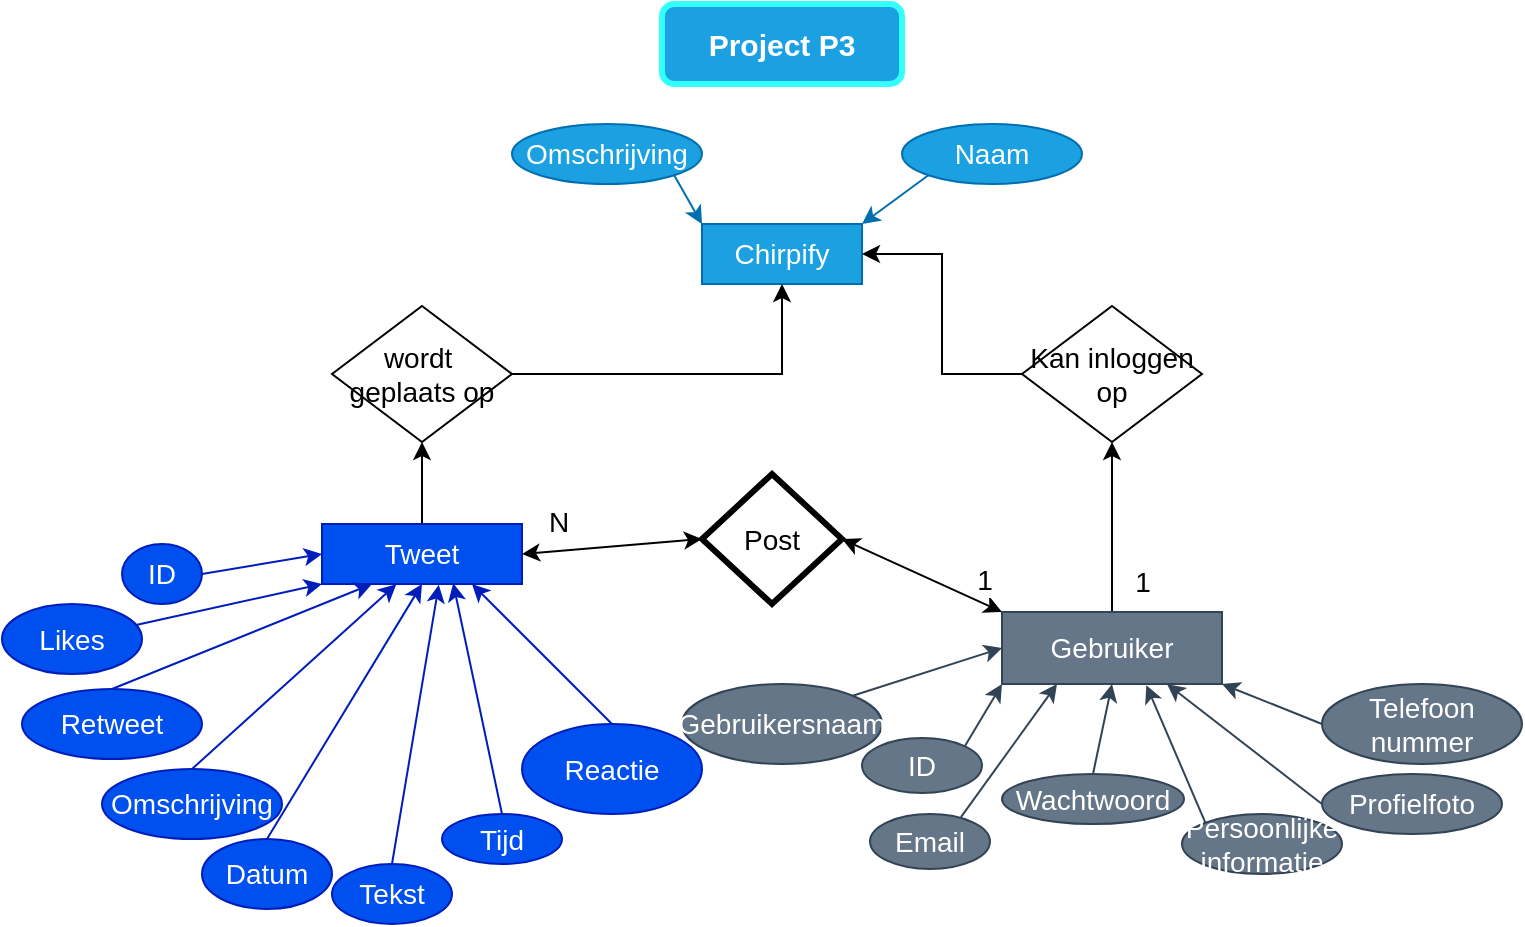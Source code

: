 <mxfile version="21.0.10" type="device"><diagram name="Pagina-1" id="caqHhN4inAc2GFwxBxai"><mxGraphModel dx="747" dy="430" grid="1" gridSize="10" guides="1" tooltips="1" connect="1" arrows="1" fold="1" page="1" pageScale="1" pageWidth="1169" pageHeight="827" math="0" shadow="0"><root><mxCell id="0"/><mxCell id="1" parent="0"/><mxCell id="gJE94Cc-9c8HY1eeB2Wd-1" value="Project P3" style="rounded=1;whiteSpace=wrap;html=1;fontSize=15;glass=0;strokeWidth=3;shadow=0;fillColor=#1BA1E2;fontColor=#ffffff;strokeColor=#33FFFF;spacing=3;fontStyle=1" parent="1" vertex="1"><mxGeometry x="400" y="170" width="120" height="40" as="geometry"/></mxCell><mxCell id="gJE94Cc-9c8HY1eeB2Wd-2" value="Gebruikersnaam" style="ellipse;whiteSpace=wrap;html=1;strokeWidth=1;fontSize=14;fillColor=#647687;fontColor=#ffffff;strokeColor=#314354;" parent="1" vertex="1"><mxGeometry x="410" y="510" width="100" height="40" as="geometry"/></mxCell><mxCell id="gJE94Cc-9c8HY1eeB2Wd-3" value="Email" style="ellipse;whiteSpace=wrap;html=1;strokeWidth=1;fontSize=14;fillColor=#647687;fontColor=#ffffff;strokeColor=#314354;" parent="1" vertex="1"><mxGeometry x="504" y="575" width="60" height="27.5" as="geometry"/></mxCell><mxCell id="gJE94Cc-9c8HY1eeB2Wd-4" value="Wachtwoord" style="ellipse;whiteSpace=wrap;html=1;strokeWidth=1;fontSize=14;fillColor=#647687;fontColor=#ffffff;strokeColor=#314354;" parent="1" vertex="1"><mxGeometry x="570" y="555" width="91" height="25" as="geometry"/></mxCell><mxCell id="gJE94Cc-9c8HY1eeB2Wd-58" style="edgeStyle=orthogonalEdgeStyle;rounded=0;orthogonalLoop=1;jettySize=auto;html=1;exitX=0.5;exitY=0;exitDx=0;exitDy=0;entryX=0.5;entryY=1;entryDx=0;entryDy=0;strokeWidth=1;fontSize=14;" parent="1" source="gJE94Cc-9c8HY1eeB2Wd-8" target="gJE94Cc-9c8HY1eeB2Wd-55" edge="1"><mxGeometry relative="1" as="geometry"/></mxCell><mxCell id="gJE94Cc-9c8HY1eeB2Wd-67" value="1" style="edgeLabel;html=1;align=center;verticalAlign=middle;resizable=0;points=[];fontSize=14;" parent="gJE94Cc-9c8HY1eeB2Wd-58" vertex="1" connectable="0"><mxGeometry x="-0.641" y="-1" relative="1" as="geometry"><mxPoint x="14" as="offset"/></mxGeometry></mxCell><mxCell id="gJE94Cc-9c8HY1eeB2Wd-8" value="Gebruiker" style="rounded=0;whiteSpace=wrap;html=1;strokeWidth=1;fontSize=14;fillColor=#647687;fontColor=#ffffff;strokeColor=#314354;" parent="1" vertex="1"><mxGeometry x="570" y="474" width="110" height="36" as="geometry"/></mxCell><mxCell id="gJE94Cc-9c8HY1eeB2Wd-9" value="" style="endArrow=classic;html=1;rounded=0;exitX=1;exitY=0;exitDx=0;exitDy=0;entryX=0;entryY=0.5;entryDx=0;entryDy=0;strokeWidth=1;fontSize=14;fillColor=#647687;strokeColor=#314354;" parent="1" source="gJE94Cc-9c8HY1eeB2Wd-2" target="gJE94Cc-9c8HY1eeB2Wd-8" edge="1"><mxGeometry width="50" height="50" relative="1" as="geometry"><mxPoint x="540" y="484" as="sourcePoint"/><mxPoint x="590" y="434" as="targetPoint"/></mxGeometry></mxCell><mxCell id="gJE94Cc-9c8HY1eeB2Wd-10" value="" style="endArrow=classic;html=1;rounded=0;entryX=0.25;entryY=1;entryDx=0;entryDy=0;exitX=0.758;exitY=0.058;exitDx=0;exitDy=0;exitPerimeter=0;strokeWidth=1;fontSize=14;fillColor=#647687;strokeColor=#314354;" parent="1" source="gJE94Cc-9c8HY1eeB2Wd-3" target="gJE94Cc-9c8HY1eeB2Wd-8" edge="1"><mxGeometry width="50" height="50" relative="1" as="geometry"><mxPoint x="500" y="724" as="sourcePoint"/><mxPoint x="550" y="674" as="targetPoint"/></mxGeometry></mxCell><mxCell id="gJE94Cc-9c8HY1eeB2Wd-11" value="" style="endArrow=classic;html=1;rounded=0;entryX=0.5;entryY=1;entryDx=0;entryDy=0;exitX=0.5;exitY=0;exitDx=0;exitDy=0;strokeWidth=1;fontSize=14;fillColor=#647687;strokeColor=#314354;" parent="1" source="gJE94Cc-9c8HY1eeB2Wd-4" target="gJE94Cc-9c8HY1eeB2Wd-8" edge="1"><mxGeometry width="50" height="50" relative="1" as="geometry"><mxPoint x="660" y="754" as="sourcePoint"/><mxPoint x="710" y="704" as="targetPoint"/></mxGeometry></mxCell><mxCell id="gJE94Cc-9c8HY1eeB2Wd-14" value="Persoonlijke informatie" style="ellipse;whiteSpace=wrap;html=1;strokeWidth=1;fontSize=14;fillColor=#647687;fontColor=#ffffff;strokeColor=#314354;" parent="1" vertex="1"><mxGeometry x="660" y="575" width="80" height="30" as="geometry"/></mxCell><mxCell id="gJE94Cc-9c8HY1eeB2Wd-22" value="" style="endArrow=classic;html=1;rounded=0;entryX=0.656;entryY=1.016;entryDx=0;entryDy=0;exitX=0;exitY=0;exitDx=0;exitDy=0;strokeWidth=1;entryPerimeter=0;fontSize=14;fillColor=#647687;strokeColor=#314354;" parent="1" source="gJE94Cc-9c8HY1eeB2Wd-14" target="gJE94Cc-9c8HY1eeB2Wd-8" edge="1"><mxGeometry width="50" height="50" relative="1" as="geometry"><mxPoint x="730" y="530" as="sourcePoint"/><mxPoint x="780" y="480" as="targetPoint"/></mxGeometry></mxCell><mxCell id="gJE94Cc-9c8HY1eeB2Wd-63" style="edgeStyle=orthogonalEdgeStyle;rounded=0;orthogonalLoop=1;jettySize=auto;html=1;exitX=0.5;exitY=0;exitDx=0;exitDy=0;entryX=0.5;entryY=1;entryDx=0;entryDy=0;strokeWidth=1;fontSize=14;" parent="1" source="gJE94Cc-9c8HY1eeB2Wd-23" target="gJE94Cc-9c8HY1eeB2Wd-62" edge="1"><mxGeometry relative="1" as="geometry"/></mxCell><mxCell id="gJE94Cc-9c8HY1eeB2Wd-23" value="Tweet" style="rounded=0;whiteSpace=wrap;html=1;strokeWidth=1;fontSize=14;fillColor=#0050ef;fontColor=#ffffff;strokeColor=#001DBC;" parent="1" vertex="1"><mxGeometry x="230" y="430" width="100" height="30" as="geometry"/></mxCell><mxCell id="gJE94Cc-9c8HY1eeB2Wd-24" value="Post" style="rhombus;whiteSpace=wrap;html=1;strokeWidth=3;fontSize=14;" parent="1" vertex="1"><mxGeometry x="420" y="405" width="70" height="65" as="geometry"/></mxCell><mxCell id="gJE94Cc-9c8HY1eeB2Wd-25" value="ID" style="ellipse;whiteSpace=wrap;html=1;strokeWidth=1;fontSize=14;fillColor=#0050ef;fontColor=#ffffff;strokeColor=#001DBC;" parent="1" vertex="1"><mxGeometry x="130" y="440" width="40" height="30" as="geometry"/></mxCell><mxCell id="gJE94Cc-9c8HY1eeB2Wd-26" value="Likes" style="ellipse;whiteSpace=wrap;html=1;strokeWidth=1;fontSize=14;fillColor=#0050ef;fontColor=#ffffff;strokeColor=#001DBC;" parent="1" vertex="1"><mxGeometry x="70" y="470" width="70" height="35" as="geometry"/></mxCell><mxCell id="gJE94Cc-9c8HY1eeB2Wd-27" value="Retweet" style="ellipse;whiteSpace=wrap;html=1;strokeWidth=1;fontSize=14;fillColor=#0050ef;fontColor=#ffffff;strokeColor=#001DBC;" parent="1" vertex="1"><mxGeometry x="80" y="512.5" width="90" height="35" as="geometry"/></mxCell><mxCell id="gJE94Cc-9c8HY1eeB2Wd-28" value="" style="endArrow=classic;html=1;rounded=0;exitX=1;exitY=0.5;exitDx=0;exitDy=0;entryX=0;entryY=0.5;entryDx=0;entryDy=0;strokeWidth=1;fontSize=14;fillColor=#0050ef;strokeColor=#001DBC;" parent="1" source="gJE94Cc-9c8HY1eeB2Wd-25" target="gJE94Cc-9c8HY1eeB2Wd-23" edge="1"><mxGeometry width="50" height="50" relative="1" as="geometry"><mxPoint x="180" y="490" as="sourcePoint"/><mxPoint x="230" y="440" as="targetPoint"/></mxGeometry></mxCell><mxCell id="gJE94Cc-9c8HY1eeB2Wd-29" value="" style="endArrow=classic;html=1;rounded=0;entryX=0;entryY=1;entryDx=0;entryDy=0;strokeWidth=1;fontSize=14;fillColor=#0050ef;strokeColor=#001DBC;" parent="1" source="gJE94Cc-9c8HY1eeB2Wd-26" target="gJE94Cc-9c8HY1eeB2Wd-23" edge="1"><mxGeometry width="50" height="50" relative="1" as="geometry"><mxPoint x="210" y="520" as="sourcePoint"/><mxPoint x="260" y="470" as="targetPoint"/></mxGeometry></mxCell><mxCell id="gJE94Cc-9c8HY1eeB2Wd-30" value="" style="endArrow=classic;html=1;rounded=0;entryX=0.25;entryY=1;entryDx=0;entryDy=0;exitX=0.5;exitY=0;exitDx=0;exitDy=0;strokeWidth=1;fontSize=14;fillColor=#0050ef;strokeColor=#001DBC;" parent="1" source="gJE94Cc-9c8HY1eeB2Wd-27" target="gJE94Cc-9c8HY1eeB2Wd-23" edge="1"><mxGeometry width="50" height="50" relative="1" as="geometry"><mxPoint x="290" y="540" as="sourcePoint"/><mxPoint x="340" y="490" as="targetPoint"/></mxGeometry></mxCell><mxCell id="gJE94Cc-9c8HY1eeB2Wd-31" value="" style="endArrow=classic;startArrow=classic;html=1;rounded=0;entryX=1;entryY=0.5;entryDx=0;entryDy=0;exitX=0;exitY=0;exitDx=0;exitDy=0;strokeWidth=1;fontSize=14;" parent="1" source="gJE94Cc-9c8HY1eeB2Wd-8" target="gJE94Cc-9c8HY1eeB2Wd-24" edge="1"><mxGeometry width="50" height="50" relative="1" as="geometry"><mxPoint x="520" y="490" as="sourcePoint"/><mxPoint x="570" y="440" as="targetPoint"/></mxGeometry></mxCell><mxCell id="gJE94Cc-9c8HY1eeB2Wd-32" value="" style="endArrow=classic;startArrow=classic;html=1;rounded=0;entryX=0;entryY=0.5;entryDx=0;entryDy=0;exitX=1;exitY=0.5;exitDx=0;exitDy=0;strokeWidth=1;fontSize=14;" parent="1" source="gJE94Cc-9c8HY1eeB2Wd-23" target="gJE94Cc-9c8HY1eeB2Wd-24" edge="1"><mxGeometry width="50" height="50" relative="1" as="geometry"><mxPoint x="340" y="490" as="sourcePoint"/><mxPoint x="390" y="440" as="targetPoint"/></mxGeometry></mxCell><mxCell id="gJE94Cc-9c8HY1eeB2Wd-33" value="Profielfoto" style="ellipse;whiteSpace=wrap;html=1;strokeWidth=1;fontSize=14;fillColor=#647687;fontColor=#ffffff;strokeColor=#314354;" parent="1" vertex="1"><mxGeometry x="730" y="555" width="90" height="30" as="geometry"/></mxCell><mxCell id="gJE94Cc-9c8HY1eeB2Wd-34" value="" style="endArrow=classic;html=1;rounded=0;strokeWidth=1;fontSize=14;entryX=0.75;entryY=1;entryDx=0;entryDy=0;exitX=0;exitY=0.5;exitDx=0;exitDy=0;fillColor=#647687;strokeColor=#314354;" parent="1" source="gJE94Cc-9c8HY1eeB2Wd-33" target="gJE94Cc-9c8HY1eeB2Wd-8" edge="1"><mxGeometry width="50" height="50" relative="1" as="geometry"><mxPoint x="700" y="460" as="sourcePoint"/><mxPoint x="750" y="410" as="targetPoint"/></mxGeometry></mxCell><mxCell id="gJE94Cc-9c8HY1eeB2Wd-36" value="Telefoon nummer" style="ellipse;whiteSpace=wrap;html=1;strokeWidth=1;fontSize=14;fillColor=#647687;fontColor=#ffffff;strokeColor=#314354;" parent="1" vertex="1"><mxGeometry x="730" y="510" width="100" height="40" as="geometry"/></mxCell><mxCell id="gJE94Cc-9c8HY1eeB2Wd-37" value="" style="endArrow=classic;html=1;rounded=0;exitX=0;exitY=0.5;exitDx=0;exitDy=0;entryX=1;entryY=1;entryDx=0;entryDy=0;fontSize=14;strokeWidth=1;fillColor=#647687;strokeColor=#314354;" parent="1" source="gJE94Cc-9c8HY1eeB2Wd-36" target="gJE94Cc-9c8HY1eeB2Wd-8" edge="1"><mxGeometry width="50" height="50" relative="1" as="geometry"><mxPoint x="730" y="490" as="sourcePoint"/><mxPoint x="780" y="440" as="targetPoint"/></mxGeometry></mxCell><mxCell id="gJE94Cc-9c8HY1eeB2Wd-40" value="" style="endArrow=classic;html=1;rounded=0;entryX=0.372;entryY=1.004;entryDx=0;entryDy=0;exitX=0.5;exitY=0;exitDx=0;exitDy=0;fontSize=14;strokeWidth=1;fillColor=#0050ef;strokeColor=#001DBC;entryPerimeter=0;" parent="1" source="gJE94Cc-9c8HY1eeB2Wd-71" target="gJE94Cc-9c8HY1eeB2Wd-23" edge="1"><mxGeometry width="50" height="50" relative="1" as="geometry"><mxPoint x="190" y="537" as="sourcePoint"/><mxPoint x="300" y="480" as="targetPoint"/></mxGeometry></mxCell><mxCell id="gJE94Cc-9c8HY1eeB2Wd-42" value="Chirpify" style="rounded=0;whiteSpace=wrap;html=1;strokeWidth=1;fontSize=14;fillColor=#1ba1e2;fontColor=#ffffff;strokeColor=#006EAF;" parent="1" vertex="1"><mxGeometry x="420" y="280" width="80" height="30" as="geometry"/></mxCell><mxCell id="gJE94Cc-9c8HY1eeB2Wd-50" value="Omschrijving" style="ellipse;whiteSpace=wrap;html=1;strokeWidth=1;fillColor=#1ba1e2;fontColor=#ffffff;strokeColor=#006EAF;fontSize=14;" parent="1" vertex="1"><mxGeometry x="325" y="230" width="95" height="30" as="geometry"/></mxCell><mxCell id="gJE94Cc-9c8HY1eeB2Wd-51" value="Naam" style="ellipse;whiteSpace=wrap;html=1;strokeWidth=1;fillColor=#1BA1E2;fontColor=#ffffff;strokeColor=#006EAF;fontSize=14;" parent="1" vertex="1"><mxGeometry x="520" y="230" width="90" height="30" as="geometry"/></mxCell><mxCell id="gJE94Cc-9c8HY1eeB2Wd-53" value="" style="endArrow=classic;html=1;rounded=0;exitX=1;exitY=1;exitDx=0;exitDy=0;entryX=0;entryY=0;entryDx=0;entryDy=0;strokeWidth=1;fontSize=14;fillColor=#1ba1e2;strokeColor=#006EAF;" parent="1" source="gJE94Cc-9c8HY1eeB2Wd-50" target="gJE94Cc-9c8HY1eeB2Wd-42" edge="1"><mxGeometry width="50" height="50" relative="1" as="geometry"><mxPoint x="425" y="240" as="sourcePoint"/><mxPoint x="455" y="264.37" as="targetPoint"/></mxGeometry></mxCell><mxCell id="gJE94Cc-9c8HY1eeB2Wd-54" value="" style="endArrow=classic;html=1;rounded=0;exitX=0;exitY=1;exitDx=0;exitDy=0;entryX=1;entryY=0;entryDx=0;entryDy=0;strokeWidth=1;fontSize=14;fillColor=#1ba1e2;strokeColor=#006EAF;" parent="1" source="gJE94Cc-9c8HY1eeB2Wd-51" target="gJE94Cc-9c8HY1eeB2Wd-42" edge="1"><mxGeometry width="50" height="50" relative="1" as="geometry"><mxPoint x="460" y="200" as="sourcePoint"/><mxPoint x="492" y="245" as="targetPoint"/></mxGeometry></mxCell><mxCell id="gJE94Cc-9c8HY1eeB2Wd-56" style="edgeStyle=orthogonalEdgeStyle;rounded=0;orthogonalLoop=1;jettySize=auto;html=1;exitX=0;exitY=0.5;exitDx=0;exitDy=0;strokeWidth=1;fontSize=14;entryX=1;entryY=0.5;entryDx=0;entryDy=0;" parent="1" source="gJE94Cc-9c8HY1eeB2Wd-55" target="gJE94Cc-9c8HY1eeB2Wd-42" edge="1"><mxGeometry relative="1" as="geometry"><mxPoint x="500" y="355" as="targetPoint"/></mxGeometry></mxCell><mxCell id="gJE94Cc-9c8HY1eeB2Wd-55" value="&lt;div style=&quot;font-size: 14px;&quot;&gt;&lt;span style=&quot;font-size: 14px;&quot;&gt;Kan inloggen op&lt;/span&gt;&lt;/div&gt;" style="rhombus;whiteSpace=wrap;html=1;strokeWidth=1;fontSize=14;labelBackgroundColor=none;labelBorderColor=none;verticalAlign=middle;align=center;" parent="1" vertex="1"><mxGeometry x="580" y="321" width="90" height="68" as="geometry"/></mxCell><mxCell id="gJE94Cc-9c8HY1eeB2Wd-61" value="" style="endArrow=classic;html=1;rounded=0;strokeWidth=1;fontSize=14;entryX=0.75;entryY=1;entryDx=0;entryDy=0;exitX=0.5;exitY=0;exitDx=0;exitDy=0;fillColor=#0050ef;strokeColor=#001DBC;" parent="1" source="ovkEuVqNjbtH8KYHMSDR-3" target="gJE94Cc-9c8HY1eeB2Wd-23" edge="1"><mxGeometry width="50" height="50" relative="1" as="geometry"><mxPoint x="340" y="550" as="sourcePoint"/><mxPoint x="370" y="490" as="targetPoint"/></mxGeometry></mxCell><mxCell id="gJE94Cc-9c8HY1eeB2Wd-64" style="edgeStyle=orthogonalEdgeStyle;rounded=0;orthogonalLoop=1;jettySize=auto;html=1;exitX=1;exitY=0.5;exitDx=0;exitDy=0;entryX=0.5;entryY=1;entryDx=0;entryDy=0;strokeWidth=1;fontSize=14;" parent="1" source="gJE94Cc-9c8HY1eeB2Wd-62" target="gJE94Cc-9c8HY1eeB2Wd-42" edge="1"><mxGeometry relative="1" as="geometry"/></mxCell><mxCell id="gJE94Cc-9c8HY1eeB2Wd-62" value="&lt;div style=&quot;font-size: 14px;&quot;&gt;&lt;span style=&quot;font-size: 14px;&quot;&gt;wordt&amp;nbsp;&lt;/span&gt;&lt;/div&gt;geplaats op" style="rhombus;whiteSpace=wrap;html=1;strokeWidth=1;fontSize=14;labelBackgroundColor=none;labelBorderColor=none;verticalAlign=middle;align=center;" parent="1" vertex="1"><mxGeometry x="235" y="321" width="90" height="68" as="geometry"/></mxCell><mxCell id="gJE94Cc-9c8HY1eeB2Wd-68" value="N" style="edgeLabel;html=1;align=center;verticalAlign=middle;resizable=0;points=[];fontSize=14;" parent="1" vertex="1" connectable="0"><mxGeometry x="480" y="444.998" as="geometry"><mxPoint x="-132" y="-16" as="offset"/></mxGeometry></mxCell><mxCell id="gJE94Cc-9c8HY1eeB2Wd-69" value="ID" style="ellipse;whiteSpace=wrap;html=1;strokeWidth=1;fontSize=14;fillColor=#647687;fontColor=#ffffff;strokeColor=#314354;" parent="1" vertex="1"><mxGeometry x="500" y="537" width="60" height="27.5" as="geometry"/></mxCell><mxCell id="gJE94Cc-9c8HY1eeB2Wd-70" value="" style="endArrow=classic;html=1;rounded=0;strokeWidth=1;fontSize=14;entryX=0;entryY=1;entryDx=0;entryDy=0;exitX=1;exitY=0;exitDx=0;exitDy=0;fillColor=#647687;strokeColor=#314354;" parent="1" source="gJE94Cc-9c8HY1eeB2Wd-69" target="gJE94Cc-9c8HY1eeB2Wd-8" edge="1"><mxGeometry width="50" height="50" relative="1" as="geometry"><mxPoint x="410" y="640" as="sourcePoint"/><mxPoint x="460" y="590" as="targetPoint"/></mxGeometry></mxCell><mxCell id="gJE94Cc-9c8HY1eeB2Wd-71" value="Omschrijving" style="ellipse;whiteSpace=wrap;html=1;strokeWidth=1;fontSize=14;fillColor=#0050ef;fontColor=#ffffff;strokeColor=#001DBC;" parent="1" vertex="1"><mxGeometry x="120" y="552.5" width="90" height="35" as="geometry"/></mxCell><mxCell id="ovkEuVqNjbtH8KYHMSDR-3" value="Reactie" style="ellipse;whiteSpace=wrap;html=1;strokeWidth=1;fontSize=14;fillColor=#0050ef;fontColor=#ffffff;strokeColor=#001DBC;" parent="1" vertex="1"><mxGeometry x="330" y="530" width="90" height="45" as="geometry"/></mxCell><mxCell id="0RXzClA-zk62wYW3onU--1" value="Tekst" style="ellipse;whiteSpace=wrap;html=1;strokeWidth=1;fontSize=14;fillColor=#0050ef;fontColor=#ffffff;strokeColor=#001DBC;" parent="1" vertex="1"><mxGeometry x="235" y="600" width="60" height="30" as="geometry"/></mxCell><mxCell id="0RXzClA-zk62wYW3onU--2" value="Datum" style="ellipse;whiteSpace=wrap;html=1;strokeWidth=1;fontSize=14;fillColor=#0050ef;fontColor=#ffffff;strokeColor=#001DBC;" parent="1" vertex="1"><mxGeometry x="170" y="587.5" width="65" height="35" as="geometry"/></mxCell><mxCell id="0RXzClA-zk62wYW3onU--3" value="Tijd" style="ellipse;whiteSpace=wrap;html=1;strokeWidth=1;fontSize=14;fillColor=#0050ef;fontColor=#ffffff;strokeColor=#001DBC;" parent="1" vertex="1"><mxGeometry x="290" y="575" width="60" height="25" as="geometry"/></mxCell><mxCell id="0RXzClA-zk62wYW3onU--5" value="" style="endArrow=classic;html=1;rounded=0;entryX=0.5;entryY=1;entryDx=0;entryDy=0;exitX=0.5;exitY=0;exitDx=0;exitDy=0;fontSize=14;strokeWidth=1;fillColor=#0050ef;strokeColor=#001DBC;" parent="1" source="0RXzClA-zk62wYW3onU--2" target="gJE94Cc-9c8HY1eeB2Wd-23" edge="1"><mxGeometry width="50" height="50" relative="1" as="geometry"><mxPoint x="175" y="563" as="sourcePoint"/><mxPoint x="290" y="470" as="targetPoint"/></mxGeometry></mxCell><mxCell id="0RXzClA-zk62wYW3onU--8" value="" style="endArrow=classic;html=1;rounded=0;entryX=0.584;entryY=1.013;entryDx=0;entryDy=0;exitX=0.5;exitY=0;exitDx=0;exitDy=0;fontSize=14;strokeWidth=1;fillColor=#0050ef;strokeColor=#001DBC;entryPerimeter=0;" parent="1" source="0RXzClA-zk62wYW3onU--1" target="gJE94Cc-9c8HY1eeB2Wd-23" edge="1"><mxGeometry width="50" height="50" relative="1" as="geometry"><mxPoint x="235" y="594" as="sourcePoint"/><mxPoint x="312" y="466" as="targetPoint"/></mxGeometry></mxCell><mxCell id="0RXzClA-zk62wYW3onU--9" value="" style="endArrow=classic;html=1;rounded=0;entryX=0.656;entryY=0.987;entryDx=0;entryDy=0;exitX=0.5;exitY=0;exitDx=0;exitDy=0;fontSize=14;strokeWidth=1;fillColor=#0050ef;strokeColor=#001DBC;entryPerimeter=0;" parent="1" source="0RXzClA-zk62wYW3onU--3" target="gJE94Cc-9c8HY1eeB2Wd-23" edge="1"><mxGeometry width="50" height="50" relative="1" as="geometry"><mxPoint x="290" y="612.5" as="sourcePoint"/><mxPoint x="313" y="469.5" as="targetPoint"/></mxGeometry></mxCell><mxCell id="dDTkpvIEBM3E83XBu4Cw-1" value="1" style="edgeLabel;html=1;align=center;verticalAlign=middle;resizable=0;points=[];fontSize=14;" vertex="1" connectable="0" parent="1"><mxGeometry x="650" y="469" as="geometry"><mxPoint x="-89" y="-11" as="offset"/></mxGeometry></mxCell></root></mxGraphModel></diagram></mxfile>